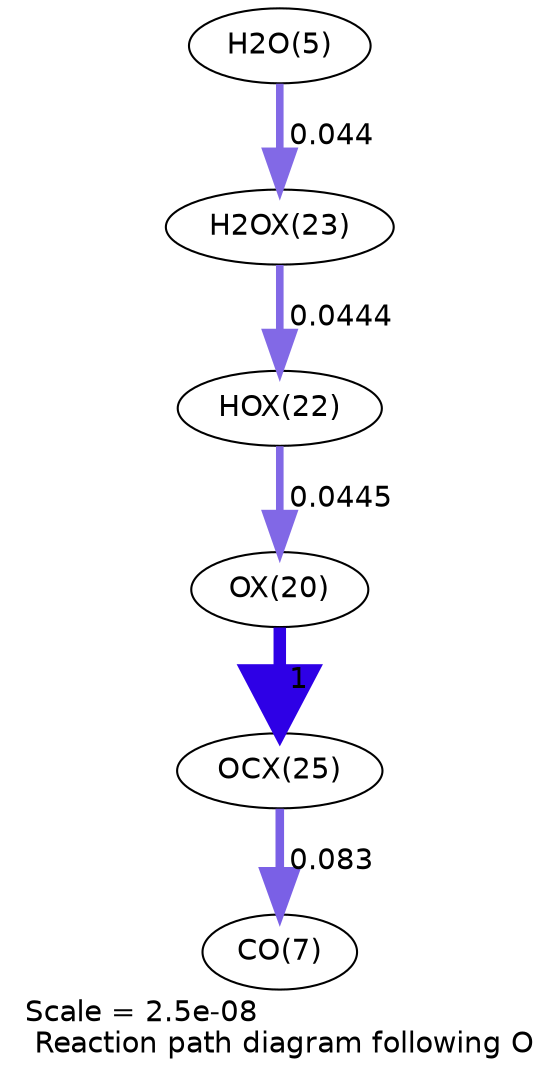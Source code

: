 digraph reaction_paths {
center=1;
s109 -> s107[fontname="Helvetica", penwidth=3.65, arrowsize=1.83, color="0.7, 0.545, 0.9"
, label=" 0.0445"];
s107 -> s112[fontname="Helvetica", penwidth=6, arrowsize=3, color="0.7, 1.5, 0.9"
, label=" 1"];
s110 -> s109[fontname="Helvetica", penwidth=3.65, arrowsize=1.82, color="0.7, 0.544, 0.9"
, label=" 0.0444"];
s7 -> s110[fontname="Helvetica", penwidth=3.64, arrowsize=1.82, color="0.7, 0.544, 0.9"
, label=" 0.044"];
s112 -> s9[fontname="Helvetica", penwidth=4.12, arrowsize=2.06, color="0.7, 0.583, 0.9"
, label=" 0.083"];
s7 [ fontname="Helvetica", label="H2O(5)"];
s9 [ fontname="Helvetica", label="CO(7)"];
s107 [ fontname="Helvetica", label="OX(20)"];
s109 [ fontname="Helvetica", label="HOX(22)"];
s110 [ fontname="Helvetica", label="H2OX(23)"];
s112 [ fontname="Helvetica", label="OCX(25)"];
 label = "Scale = 2.5e-08\l Reaction path diagram following O";
 fontname = "Helvetica";
}
